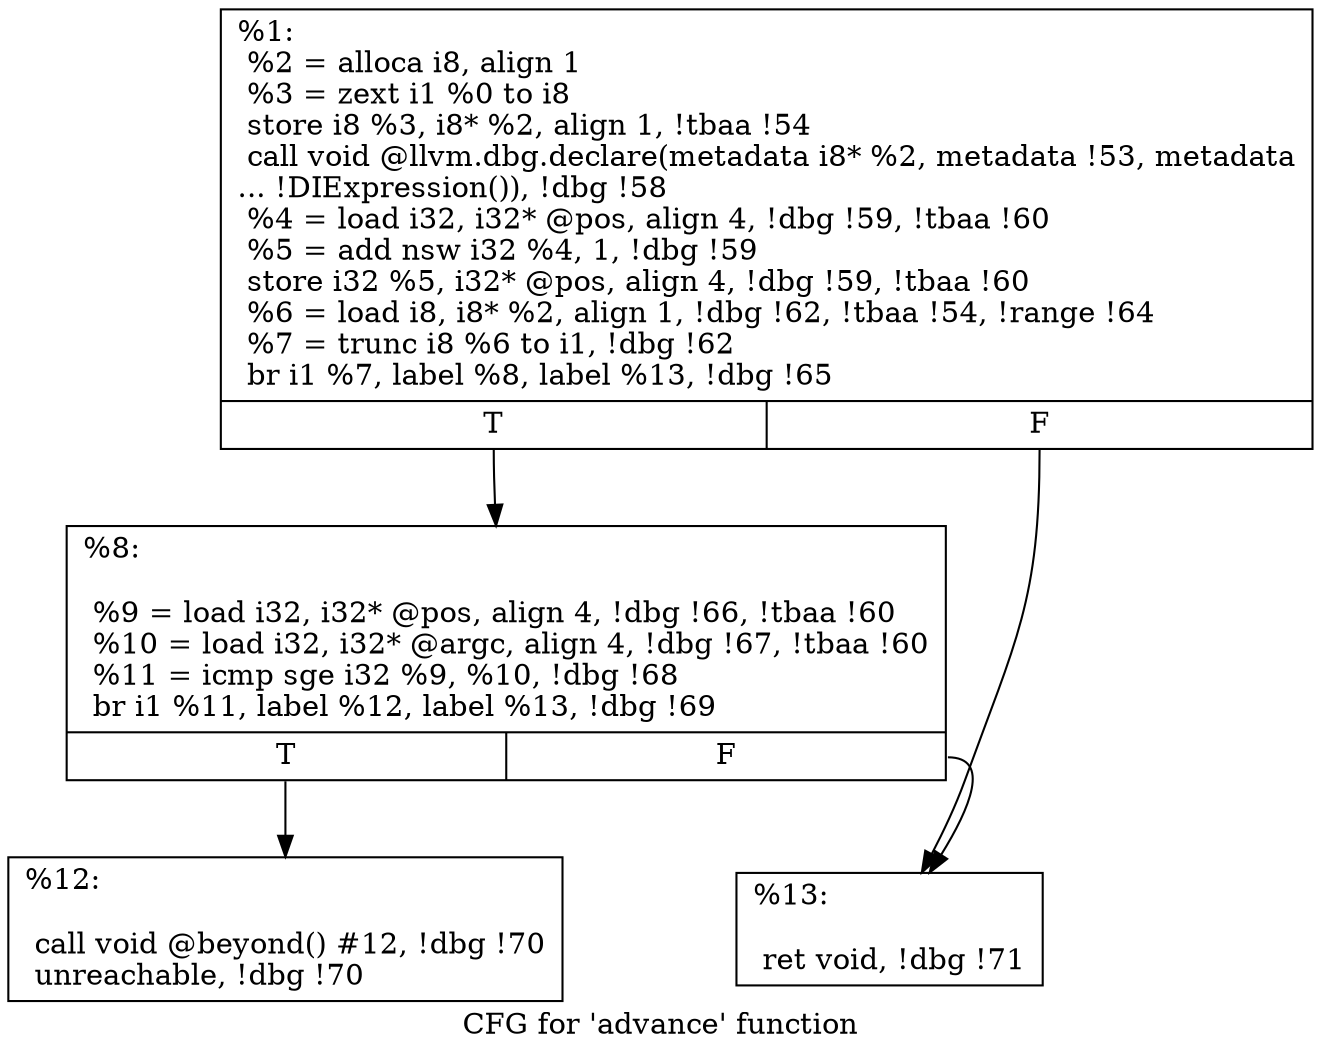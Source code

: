 digraph "CFG for 'advance' function" {
	label="CFG for 'advance' function";

	Node0x1daa450 [shape=record,label="{%1:\l  %2 = alloca i8, align 1\l  %3 = zext i1 %0 to i8\l  store i8 %3, i8* %2, align 1, !tbaa !54\l  call void @llvm.dbg.declare(metadata i8* %2, metadata !53, metadata\l... !DIExpression()), !dbg !58\l  %4 = load i32, i32* @pos, align 4, !dbg !59, !tbaa !60\l  %5 = add nsw i32 %4, 1, !dbg !59\l  store i32 %5, i32* @pos, align 4, !dbg !59, !tbaa !60\l  %6 = load i8, i8* %2, align 1, !dbg !62, !tbaa !54, !range !64\l  %7 = trunc i8 %6 to i1, !dbg !62\l  br i1 %7, label %8, label %13, !dbg !65\l|{<s0>T|<s1>F}}"];
	Node0x1daa450:s0 -> Node0x1dbaf00;
	Node0x1daa450:s1 -> Node0x1dbafa0;
	Node0x1dbaf00 [shape=record,label="{%8:\l\l  %9 = load i32, i32* @pos, align 4, !dbg !66, !tbaa !60\l  %10 = load i32, i32* @argc, align 4, !dbg !67, !tbaa !60\l  %11 = icmp sge i32 %9, %10, !dbg !68\l  br i1 %11, label %12, label %13, !dbg !69\l|{<s0>T|<s1>F}}"];
	Node0x1dbaf00:s0 -> Node0x1dbaf50;
	Node0x1dbaf00:s1 -> Node0x1dbafa0;
	Node0x1dbaf50 [shape=record,label="{%12:\l\l  call void @beyond() #12, !dbg !70\l  unreachable, !dbg !70\l}"];
	Node0x1dbafa0 [shape=record,label="{%13:\l\l  ret void, !dbg !71\l}"];
}
